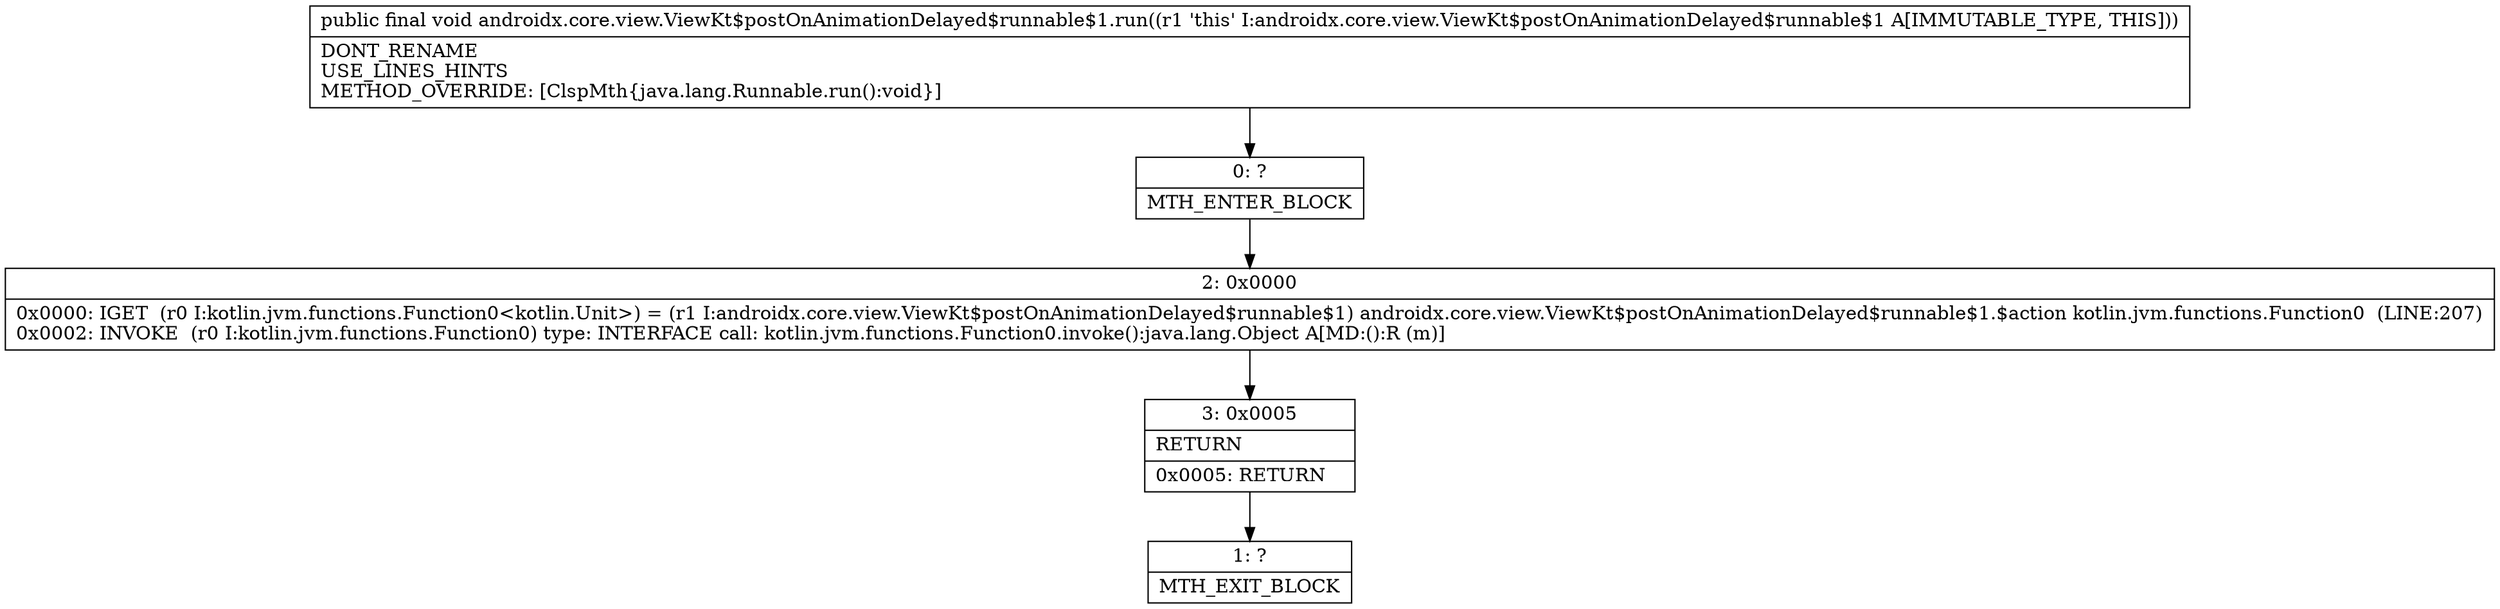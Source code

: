 digraph "CFG forandroidx.core.view.ViewKt$postOnAnimationDelayed$runnable$1.run()V" {
Node_0 [shape=record,label="{0\:\ ?|MTH_ENTER_BLOCK\l}"];
Node_2 [shape=record,label="{2\:\ 0x0000|0x0000: IGET  (r0 I:kotlin.jvm.functions.Function0\<kotlin.Unit\>) = (r1 I:androidx.core.view.ViewKt$postOnAnimationDelayed$runnable$1) androidx.core.view.ViewKt$postOnAnimationDelayed$runnable$1.$action kotlin.jvm.functions.Function0  (LINE:207)\l0x0002: INVOKE  (r0 I:kotlin.jvm.functions.Function0) type: INTERFACE call: kotlin.jvm.functions.Function0.invoke():java.lang.Object A[MD:():R (m)]\l}"];
Node_3 [shape=record,label="{3\:\ 0x0005|RETURN\l|0x0005: RETURN   \l}"];
Node_1 [shape=record,label="{1\:\ ?|MTH_EXIT_BLOCK\l}"];
MethodNode[shape=record,label="{public final void androidx.core.view.ViewKt$postOnAnimationDelayed$runnable$1.run((r1 'this' I:androidx.core.view.ViewKt$postOnAnimationDelayed$runnable$1 A[IMMUTABLE_TYPE, THIS]))  | DONT_RENAME\lUSE_LINES_HINTS\lMETHOD_OVERRIDE: [ClspMth\{java.lang.Runnable.run():void\}]\l}"];
MethodNode -> Node_0;Node_0 -> Node_2;
Node_2 -> Node_3;
Node_3 -> Node_1;
}

